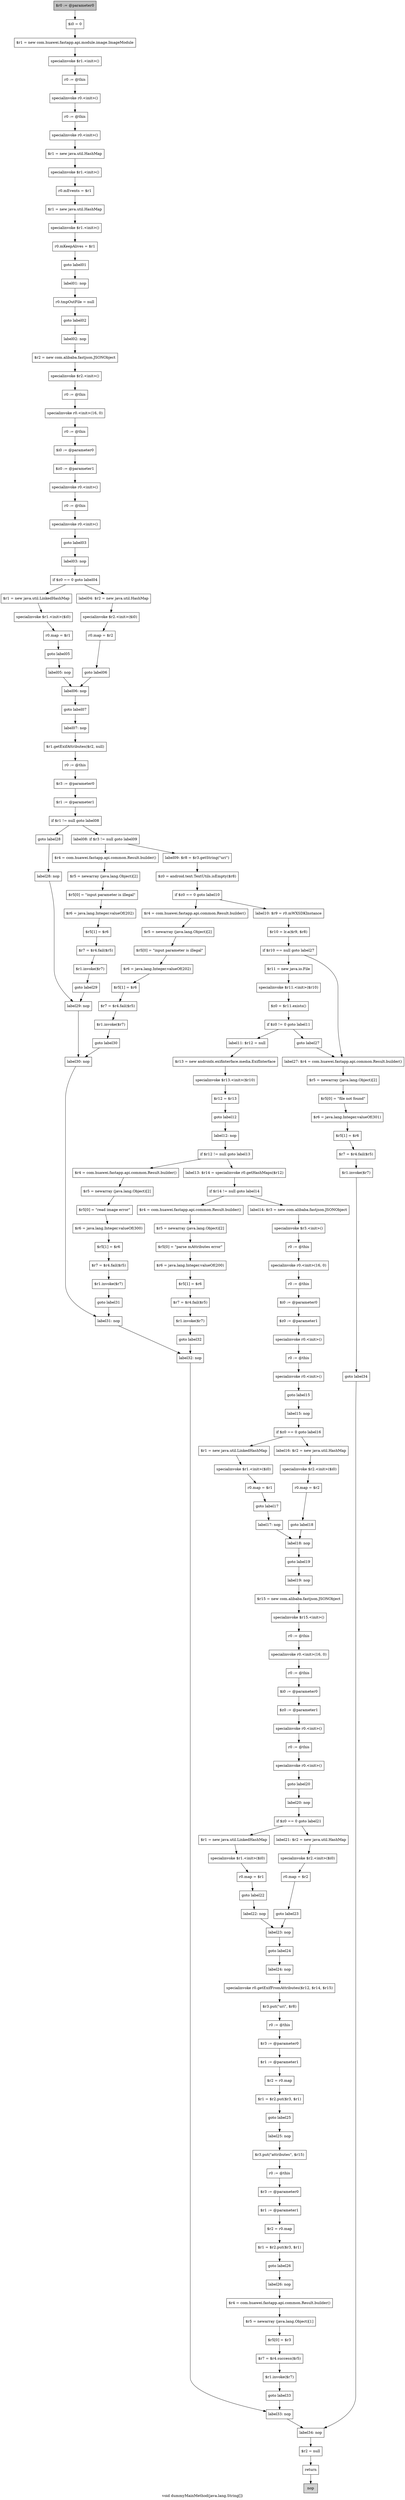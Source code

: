 digraph "void dummyMainMethod(java.lang.String[])" {
    label="void dummyMainMethod(java.lang.String[])";
    node [shape=box];
    "0" [style=filled,fillcolor=gray,label="$r0 := @parameter0",];
    "1" [label="$i0 = 0",];
    "0"->"1";
    "2" [label="$r1 = new com.huawei.fastapp.api.module.image.ImageModule",];
    "1"->"2";
    "3" [label="specialinvoke $r1.<init>()",];
    "2"->"3";
    "4" [label="r0 := @this",];
    "3"->"4";
    "5" [label="specialinvoke r0.<init>()",];
    "4"->"5";
    "6" [label="r0 := @this",];
    "5"->"6";
    "7" [label="specialinvoke r0.<init>()",];
    "6"->"7";
    "8" [label="$r1 = new java.util.HashMap",];
    "7"->"8";
    "9" [label="specialinvoke $r1.<init>()",];
    "8"->"9";
    "10" [label="r0.mEvents = $r1",];
    "9"->"10";
    "11" [label="$r1 = new java.util.HashMap",];
    "10"->"11";
    "12" [label="specialinvoke $r1.<init>()",];
    "11"->"12";
    "13" [label="r0.mKeepAlives = $r1",];
    "12"->"13";
    "14" [label="goto label01",];
    "13"->"14";
    "15" [label="label01: nop",];
    "14"->"15";
    "16" [label="r0.tmpOutFile = null",];
    "15"->"16";
    "17" [label="goto label02",];
    "16"->"17";
    "18" [label="label02: nop",];
    "17"->"18";
    "19" [label="$r2 = new com.alibaba.fastjson.JSONObject",];
    "18"->"19";
    "20" [label="specialinvoke $r2.<init>()",];
    "19"->"20";
    "21" [label="r0 := @this",];
    "20"->"21";
    "22" [label="specialinvoke r0.<init>(16, 0)",];
    "21"->"22";
    "23" [label="r0 := @this",];
    "22"->"23";
    "24" [label="$i0 := @parameter0",];
    "23"->"24";
    "25" [label="$z0 := @parameter1",];
    "24"->"25";
    "26" [label="specialinvoke r0.<init>()",];
    "25"->"26";
    "27" [label="r0 := @this",];
    "26"->"27";
    "28" [label="specialinvoke r0.<init>()",];
    "27"->"28";
    "29" [label="goto label03",];
    "28"->"29";
    "30" [label="label03: nop",];
    "29"->"30";
    "31" [label="if $z0 == 0 goto label04",];
    "30"->"31";
    "32" [label="$r1 = new java.util.LinkedHashMap",];
    "31"->"32";
    "36" [label="label04: $r2 = new java.util.HashMap",];
    "31"->"36";
    "33" [label="specialinvoke $r1.<init>($i0)",];
    "32"->"33";
    "34" [label="r0.map = $r1",];
    "33"->"34";
    "35" [label="goto label05",];
    "34"->"35";
    "40" [label="label05: nop",];
    "35"->"40";
    "37" [label="specialinvoke $r2.<init>($i0)",];
    "36"->"37";
    "38" [label="r0.map = $r2",];
    "37"->"38";
    "39" [label="goto label06",];
    "38"->"39";
    "41" [label="label06: nop",];
    "39"->"41";
    "40"->"41";
    "42" [label="goto label07",];
    "41"->"42";
    "43" [label="label07: nop",];
    "42"->"43";
    "44" [label="$r1.getExifAttributes($r2, null)",];
    "43"->"44";
    "45" [label="r0 := @this",];
    "44"->"45";
    "46" [label="$r3 := @parameter0",];
    "45"->"46";
    "47" [label="$r1 := @parameter1",];
    "46"->"47";
    "48" [label="if $r1 != null goto label08",];
    "47"->"48";
    "49" [label="goto label28",];
    "48"->"49";
    "50" [label="label08: if $r3 != null goto label09",];
    "48"->"50";
    "184" [label="label28: nop",];
    "49"->"184";
    "51" [label="$r4 = com.huawei.fastapp.api.common.Result.builder()",];
    "50"->"51";
    "59" [label="label09: $r8 = $r3.getString(\"uri\")",];
    "50"->"59";
    "52" [label="$r5 = newarray (java.lang.Object)[2]",];
    "51"->"52";
    "53" [label="$r5[0] = \"input parameter is illegal\"",];
    "52"->"53";
    "54" [label="$r6 = java.lang.Integer.valueOf(202)",];
    "53"->"54";
    "55" [label="$r5[1] = $r6",];
    "54"->"55";
    "56" [label="$r7 = $r4.fail($r5)",];
    "55"->"56";
    "57" [label="$r1.invoke($r7)",];
    "56"->"57";
    "58" [label="goto label29",];
    "57"->"58";
    "185" [label="label29: nop",];
    "58"->"185";
    "60" [label="$z0 = android.text.TextUtils.isEmpty($r8)",];
    "59"->"60";
    "61" [label="if $z0 == 0 goto label10",];
    "60"->"61";
    "62" [label="$r4 = com.huawei.fastapp.api.common.Result.builder()",];
    "61"->"62";
    "70" [label="label10: $r9 = r0.mWXSDKInstance",];
    "61"->"70";
    "63" [label="$r5 = newarray (java.lang.Object)[2]",];
    "62"->"63";
    "64" [label="$r5[0] = \"input parameter is illegal\"",];
    "63"->"64";
    "65" [label="$r6 = java.lang.Integer.valueOf(202)",];
    "64"->"65";
    "66" [label="$r5[1] = $r6",];
    "65"->"66";
    "67" [label="$r7 = $r4.fail($r5)",];
    "66"->"67";
    "68" [label="$r1.invoke($r7)",];
    "67"->"68";
    "69" [label="goto label30",];
    "68"->"69";
    "186" [label="label30: nop",];
    "69"->"186";
    "71" [label="$r10 = lr.a($r9, $r8)",];
    "70"->"71";
    "72" [label="if $r10 == null goto label27",];
    "71"->"72";
    "73" [label="$r11 = new java.io.File",];
    "72"->"73";
    "176" [label="label27: $r4 = com.huawei.fastapp.api.common.Result.builder()",];
    "72"->"176";
    "74" [label="specialinvoke $r11.<init>($r10)",];
    "73"->"74";
    "75" [label="$z0 = $r11.exists()",];
    "74"->"75";
    "76" [label="if $z0 != 0 goto label11",];
    "75"->"76";
    "77" [label="goto label27",];
    "76"->"77";
    "78" [label="label11: $r12 = null",];
    "76"->"78";
    "77"->"176";
    "79" [label="$r13 = new androidx.exifinterface.media.ExifInterface",];
    "78"->"79";
    "80" [label="specialinvoke $r13.<init>($r10)",];
    "79"->"80";
    "81" [label="$r12 = $r13",];
    "80"->"81";
    "82" [label="goto label12",];
    "81"->"82";
    "83" [label="label12: nop",];
    "82"->"83";
    "84" [label="if $r12 != null goto label13",];
    "83"->"84";
    "85" [label="$r4 = com.huawei.fastapp.api.common.Result.builder()",];
    "84"->"85";
    "93" [label="label13: $r14 = specialinvoke r0.getHashMaps($r12)",];
    "84"->"93";
    "86" [label="$r5 = newarray (java.lang.Object)[2]",];
    "85"->"86";
    "87" [label="$r5[0] = \"read image error\"",];
    "86"->"87";
    "88" [label="$r6 = java.lang.Integer.valueOf(300)",];
    "87"->"88";
    "89" [label="$r5[1] = $r6",];
    "88"->"89";
    "90" [label="$r7 = $r4.fail($r5)",];
    "89"->"90";
    "91" [label="$r1.invoke($r7)",];
    "90"->"91";
    "92" [label="goto label31",];
    "91"->"92";
    "187" [label="label31: nop",];
    "92"->"187";
    "94" [label="if $r14 != null goto label14",];
    "93"->"94";
    "95" [label="$r4 = com.huawei.fastapp.api.common.Result.builder()",];
    "94"->"95";
    "103" [label="label14: $r3 = new com.alibaba.fastjson.JSONObject",];
    "94"->"103";
    "96" [label="$r5 = newarray (java.lang.Object)[2]",];
    "95"->"96";
    "97" [label="$r5[0] = \"parse mAttributes error\"",];
    "96"->"97";
    "98" [label="$r6 = java.lang.Integer.valueOf(200)",];
    "97"->"98";
    "99" [label="$r5[1] = $r6",];
    "98"->"99";
    "100" [label="$r7 = $r4.fail($r5)",];
    "99"->"100";
    "101" [label="$r1.invoke($r7)",];
    "100"->"101";
    "102" [label="goto label32",];
    "101"->"102";
    "188" [label="label32: nop",];
    "102"->"188";
    "104" [label="specialinvoke $r3.<init>()",];
    "103"->"104";
    "105" [label="r0 := @this",];
    "104"->"105";
    "106" [label="specialinvoke r0.<init>(16, 0)",];
    "105"->"106";
    "107" [label="r0 := @this",];
    "106"->"107";
    "108" [label="$i0 := @parameter0",];
    "107"->"108";
    "109" [label="$z0 := @parameter1",];
    "108"->"109";
    "110" [label="specialinvoke r0.<init>()",];
    "109"->"110";
    "111" [label="r0 := @this",];
    "110"->"111";
    "112" [label="specialinvoke r0.<init>()",];
    "111"->"112";
    "113" [label="goto label15",];
    "112"->"113";
    "114" [label="label15: nop",];
    "113"->"114";
    "115" [label="if $z0 == 0 goto label16",];
    "114"->"115";
    "116" [label="$r1 = new java.util.LinkedHashMap",];
    "115"->"116";
    "120" [label="label16: $r2 = new java.util.HashMap",];
    "115"->"120";
    "117" [label="specialinvoke $r1.<init>($i0)",];
    "116"->"117";
    "118" [label="r0.map = $r1",];
    "117"->"118";
    "119" [label="goto label17",];
    "118"->"119";
    "124" [label="label17: nop",];
    "119"->"124";
    "121" [label="specialinvoke $r2.<init>($i0)",];
    "120"->"121";
    "122" [label="r0.map = $r2",];
    "121"->"122";
    "123" [label="goto label18",];
    "122"->"123";
    "125" [label="label18: nop",];
    "123"->"125";
    "124"->"125";
    "126" [label="goto label19",];
    "125"->"126";
    "127" [label="label19: nop",];
    "126"->"127";
    "128" [label="$r15 = new com.alibaba.fastjson.JSONObject",];
    "127"->"128";
    "129" [label="specialinvoke $r15.<init>()",];
    "128"->"129";
    "130" [label="r0 := @this",];
    "129"->"130";
    "131" [label="specialinvoke r0.<init>(16, 0)",];
    "130"->"131";
    "132" [label="r0 := @this",];
    "131"->"132";
    "133" [label="$i0 := @parameter0",];
    "132"->"133";
    "134" [label="$z0 := @parameter1",];
    "133"->"134";
    "135" [label="specialinvoke r0.<init>()",];
    "134"->"135";
    "136" [label="r0 := @this",];
    "135"->"136";
    "137" [label="specialinvoke r0.<init>()",];
    "136"->"137";
    "138" [label="goto label20",];
    "137"->"138";
    "139" [label="label20: nop",];
    "138"->"139";
    "140" [label="if $z0 == 0 goto label21",];
    "139"->"140";
    "141" [label="$r1 = new java.util.LinkedHashMap",];
    "140"->"141";
    "145" [label="label21: $r2 = new java.util.HashMap",];
    "140"->"145";
    "142" [label="specialinvoke $r1.<init>($i0)",];
    "141"->"142";
    "143" [label="r0.map = $r1",];
    "142"->"143";
    "144" [label="goto label22",];
    "143"->"144";
    "149" [label="label22: nop",];
    "144"->"149";
    "146" [label="specialinvoke $r2.<init>($i0)",];
    "145"->"146";
    "147" [label="r0.map = $r2",];
    "146"->"147";
    "148" [label="goto label23",];
    "147"->"148";
    "150" [label="label23: nop",];
    "148"->"150";
    "149"->"150";
    "151" [label="goto label24",];
    "150"->"151";
    "152" [label="label24: nop",];
    "151"->"152";
    "153" [label="specialinvoke r0.getExifFromAttributes($r12, $r14, $r15)",];
    "152"->"153";
    "154" [label="$r3.put(\"uri\", $r8)",];
    "153"->"154";
    "155" [label="r0 := @this",];
    "154"->"155";
    "156" [label="$r3 := @parameter0",];
    "155"->"156";
    "157" [label="$r1 := @parameter1",];
    "156"->"157";
    "158" [label="$r2 = r0.map",];
    "157"->"158";
    "159" [label="$r1 = $r2.put($r3, $r1)",];
    "158"->"159";
    "160" [label="goto label25",];
    "159"->"160";
    "161" [label="label25: nop",];
    "160"->"161";
    "162" [label="$r3.put(\"attributes\", $r15)",];
    "161"->"162";
    "163" [label="r0 := @this",];
    "162"->"163";
    "164" [label="$r3 := @parameter0",];
    "163"->"164";
    "165" [label="$r1 := @parameter1",];
    "164"->"165";
    "166" [label="$r2 = r0.map",];
    "165"->"166";
    "167" [label="$r1 = $r2.put($r3, $r1)",];
    "166"->"167";
    "168" [label="goto label26",];
    "167"->"168";
    "169" [label="label26: nop",];
    "168"->"169";
    "170" [label="$r4 = com.huawei.fastapp.api.common.Result.builder()",];
    "169"->"170";
    "171" [label="$r5 = newarray (java.lang.Object)[1]",];
    "170"->"171";
    "172" [label="$r5[0] = $r3",];
    "171"->"172";
    "173" [label="$r7 = $r4.success($r5)",];
    "172"->"173";
    "174" [label="$r1.invoke($r7)",];
    "173"->"174";
    "175" [label="goto label33",];
    "174"->"175";
    "189" [label="label33: nop",];
    "175"->"189";
    "177" [label="$r5 = newarray (java.lang.Object)[2]",];
    "176"->"177";
    "178" [label="$r5[0] = \"file not found\"",];
    "177"->"178";
    "179" [label="$r6 = java.lang.Integer.valueOf(301)",];
    "178"->"179";
    "180" [label="$r5[1] = $r6",];
    "179"->"180";
    "181" [label="$r7 = $r4.fail($r5)",];
    "180"->"181";
    "182" [label="$r1.invoke($r7)",];
    "181"->"182";
    "183" [label="goto label34",];
    "182"->"183";
    "190" [label="label34: nop",];
    "183"->"190";
    "184"->"185";
    "185"->"186";
    "186"->"187";
    "187"->"188";
    "188"->"189";
    "189"->"190";
    "191" [label="$r2 = null",];
    "190"->"191";
    "192" [label="return",];
    "191"->"192";
    "193" [style=filled,fillcolor=lightgray,label="nop",];
    "192"->"193";
}
